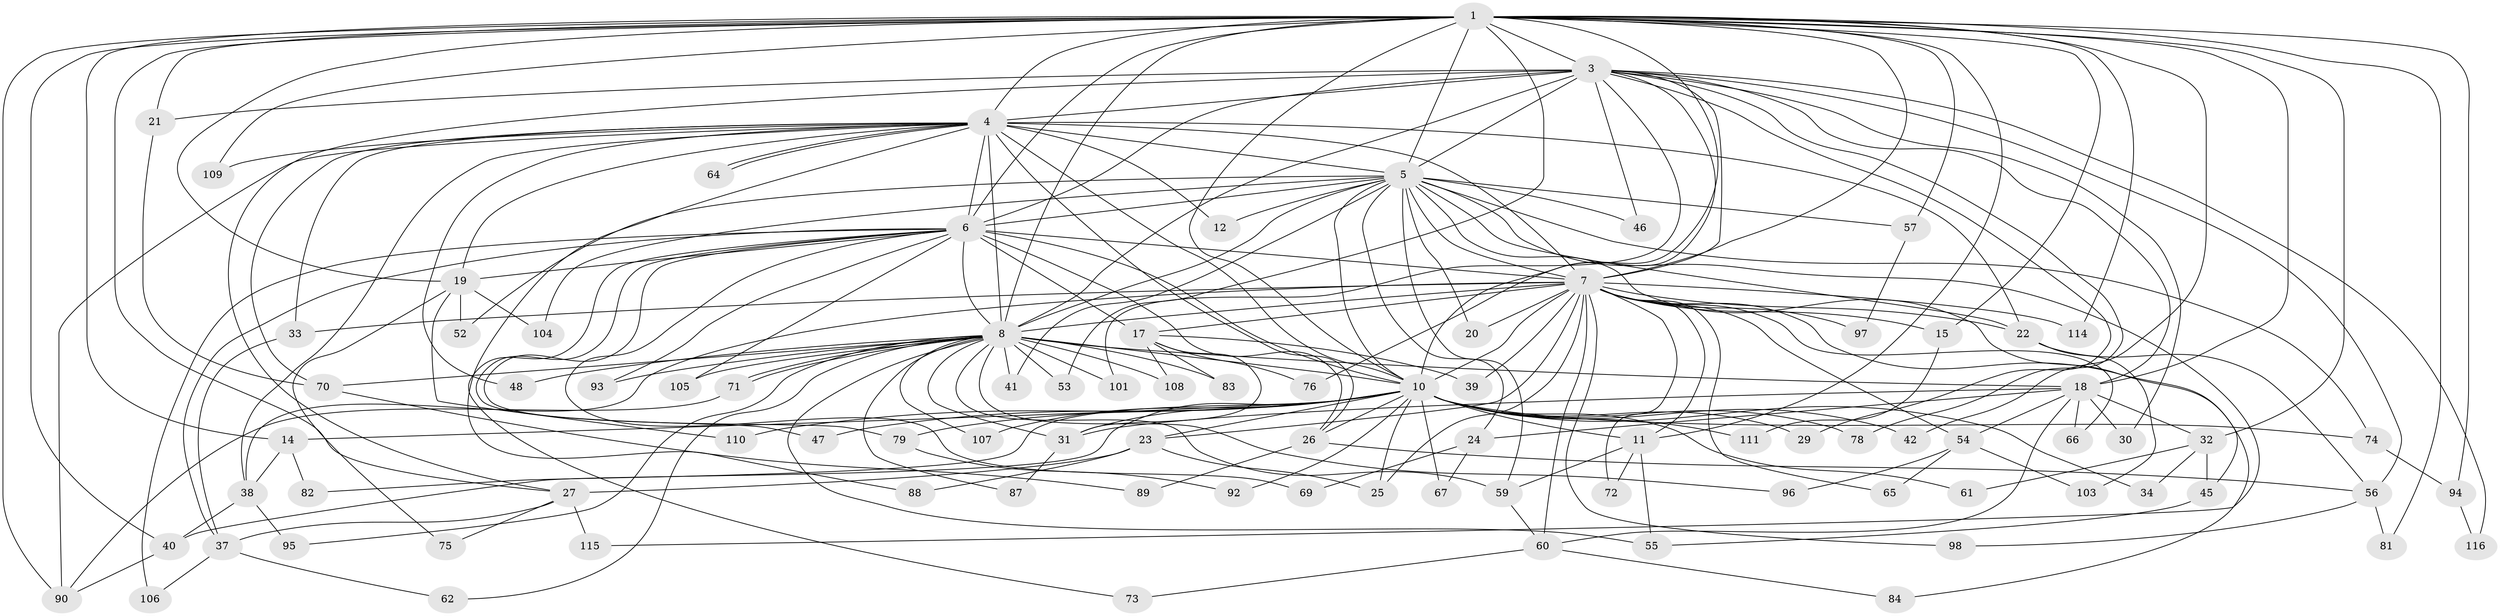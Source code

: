 // original degree distribution, {21: 0.017094017094017096, 15: 0.008547008547008548, 20: 0.017094017094017096, 24: 0.008547008547008548, 22: 0.008547008547008548, 17: 0.008547008547008548, 30: 0.008547008547008548, 28: 0.008547008547008548, 5: 0.07692307692307693, 2: 0.5384615384615384, 4: 0.08547008547008547, 3: 0.18803418803418803, 6: 0.008547008547008548, 10: 0.008547008547008548, 7: 0.008547008547008548}
// Generated by graph-tools (version 1.1) at 2025/41/03/06/25 10:41:43]
// undirected, 91 vertices, 213 edges
graph export_dot {
graph [start="1"]
  node [color=gray90,style=filled];
  1 [super="+2"];
  3 [super="+13"];
  4 [super="+91"];
  5 [super="+100"];
  6 [super="+36"];
  7 [super="+9"];
  8 [super="+28"];
  10 [super="+35"];
  11 [super="+16"];
  12;
  14;
  15;
  17 [super="+77"];
  18 [super="+50"];
  19 [super="+43"];
  20;
  21;
  22 [super="+86"];
  23;
  24;
  25 [super="+85"];
  26 [super="+44"];
  27 [super="+112"];
  29;
  30;
  31;
  32;
  33;
  34;
  37 [super="+49"];
  38 [super="+58"];
  39;
  40 [super="+51"];
  41;
  42;
  45;
  46;
  47;
  48;
  52;
  53;
  54;
  55 [super="+63"];
  56 [super="+80"];
  57;
  59 [super="+113"];
  60 [super="+68"];
  61;
  62;
  64 [super="+117"];
  65;
  66;
  67;
  69;
  70 [super="+102"];
  71;
  72;
  73;
  74;
  75;
  76;
  78;
  79;
  81;
  82;
  83;
  84;
  87;
  88;
  89;
  90 [super="+99"];
  92;
  93;
  94;
  95;
  96;
  97;
  98;
  101;
  103;
  104;
  105;
  106;
  107;
  108;
  109;
  110;
  111;
  114;
  115;
  116;
  1 -- 3 [weight=2];
  1 -- 4 [weight=2];
  1 -- 5 [weight=2];
  1 -- 6 [weight=2];
  1 -- 7 [weight=4];
  1 -- 8 [weight=2];
  1 -- 10 [weight=2];
  1 -- 14;
  1 -- 19;
  1 -- 42;
  1 -- 76;
  1 -- 81;
  1 -- 94;
  1 -- 109;
  1 -- 114;
  1 -- 32;
  1 -- 15;
  1 -- 21;
  1 -- 53;
  1 -- 57;
  1 -- 18;
  1 -- 11;
  1 -- 90;
  1 -- 40;
  1 -- 27;
  3 -- 4;
  3 -- 5;
  3 -- 6 [weight=2];
  3 -- 7 [weight=2];
  3 -- 8 [weight=3];
  3 -- 10;
  3 -- 18;
  3 -- 21;
  3 -- 27;
  3 -- 29;
  3 -- 46;
  3 -- 56;
  3 -- 78;
  3 -- 116;
  3 -- 101;
  3 -- 30;
  4 -- 5 [weight=2];
  4 -- 6;
  4 -- 7 [weight=2];
  4 -- 8;
  4 -- 10;
  4 -- 12;
  4 -- 22;
  4 -- 26;
  4 -- 33;
  4 -- 48;
  4 -- 64 [weight=2];
  4 -- 64;
  4 -- 70;
  4 -- 88;
  4 -- 109;
  4 -- 90;
  4 -- 19;
  4 -- 38;
  5 -- 6;
  5 -- 7 [weight=2];
  5 -- 8;
  5 -- 10;
  5 -- 12;
  5 -- 20;
  5 -- 22;
  5 -- 24;
  5 -- 41;
  5 -- 45;
  5 -- 46;
  5 -- 52;
  5 -- 57;
  5 -- 74;
  5 -- 104;
  5 -- 115;
  5 -- 59;
  6 -- 7 [weight=2];
  6 -- 8;
  6 -- 10;
  6 -- 17;
  6 -- 19;
  6 -- 37;
  6 -- 47;
  6 -- 69;
  6 -- 73;
  6 -- 79;
  6 -- 93;
  6 -- 105;
  6 -- 106;
  6 -- 26;
  7 -- 8 [weight=2];
  7 -- 10 [weight=2];
  7 -- 17;
  7 -- 20;
  7 -- 33;
  7 -- 54;
  7 -- 65;
  7 -- 72;
  7 -- 97;
  7 -- 25;
  7 -- 66;
  7 -- 11;
  7 -- 15;
  7 -- 84;
  7 -- 22;
  7 -- 23;
  7 -- 98;
  7 -- 38;
  7 -- 39;
  7 -- 114;
  7 -- 60;
  8 -- 10;
  8 -- 18;
  8 -- 31;
  8 -- 41;
  8 -- 48;
  8 -- 53;
  8 -- 59;
  8 -- 62;
  8 -- 70;
  8 -- 71;
  8 -- 71;
  8 -- 83;
  8 -- 87;
  8 -- 95;
  8 -- 96;
  8 -- 101;
  8 -- 105;
  8 -- 107;
  8 -- 108;
  8 -- 93;
  8 -- 55;
  10 -- 11;
  10 -- 14;
  10 -- 23;
  10 -- 25;
  10 -- 26;
  10 -- 29;
  10 -- 34;
  10 -- 40;
  10 -- 42;
  10 -- 47;
  10 -- 61;
  10 -- 67;
  10 -- 74;
  10 -- 78;
  10 -- 79;
  10 -- 92;
  10 -- 110;
  10 -- 111;
  10 -- 107;
  10 -- 82;
  10 -- 31;
  11 -- 55;
  11 -- 59;
  11 -- 72;
  14 -- 38;
  14 -- 82;
  15 -- 111;
  17 -- 39;
  17 -- 76;
  17 -- 108;
  17 -- 83;
  17 -- 31;
  18 -- 24;
  18 -- 30;
  18 -- 31;
  18 -- 32;
  18 -- 54;
  18 -- 66;
  18 -- 60;
  19 -- 52;
  19 -- 75;
  19 -- 104;
  19 -- 110;
  21 -- 70;
  22 -- 103;
  22 -- 56;
  23 -- 25;
  23 -- 27;
  23 -- 88;
  24 -- 67;
  24 -- 69;
  26 -- 56;
  26 -- 89;
  27 -- 37;
  27 -- 75;
  27 -- 115;
  31 -- 87;
  32 -- 34;
  32 -- 45;
  32 -- 61;
  33 -- 37;
  37 -- 62;
  37 -- 106;
  38 -- 40;
  38 -- 95;
  40 -- 90;
  45 -- 55;
  54 -- 65;
  54 -- 96;
  54 -- 103;
  56 -- 81;
  56 -- 98;
  57 -- 97;
  59 -- 60;
  60 -- 73;
  60 -- 84;
  70 -- 89;
  71 -- 90;
  74 -- 94;
  79 -- 92;
  94 -- 116;
}
